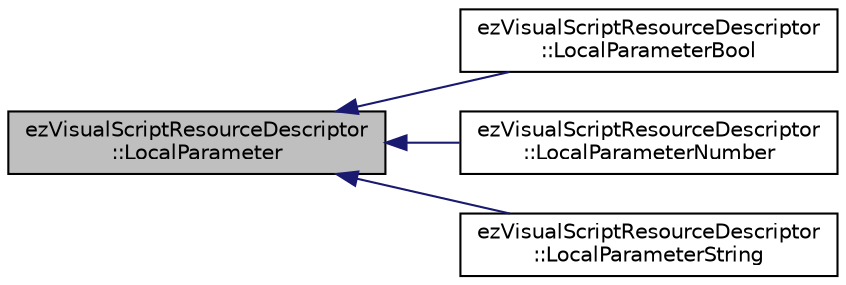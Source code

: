 digraph "ezVisualScriptResourceDescriptor::LocalParameter"
{
 // LATEX_PDF_SIZE
  edge [fontname="Helvetica",fontsize="10",labelfontname="Helvetica",labelfontsize="10"];
  node [fontname="Helvetica",fontsize="10",shape=record];
  rankdir="LR";
  Node1 [label="ezVisualScriptResourceDescriptor\l::LocalParameter",height=0.2,width=0.4,color="black", fillcolor="grey75", style="filled", fontcolor="black",tooltip=" "];
  Node1 -> Node2 [dir="back",color="midnightblue",fontsize="10",style="solid",fontname="Helvetica"];
  Node2 [label="ezVisualScriptResourceDescriptor\l::LocalParameterBool",height=0.2,width=0.4,color="black", fillcolor="white", style="filled",URL="$de/ddb/structez_visual_script_resource_descriptor_1_1_local_parameter_bool.htm",tooltip=" "];
  Node1 -> Node3 [dir="back",color="midnightblue",fontsize="10",style="solid",fontname="Helvetica"];
  Node3 [label="ezVisualScriptResourceDescriptor\l::LocalParameterNumber",height=0.2,width=0.4,color="black", fillcolor="white", style="filled",URL="$d4/d96/structez_visual_script_resource_descriptor_1_1_local_parameter_number.htm",tooltip=" "];
  Node1 -> Node4 [dir="back",color="midnightblue",fontsize="10",style="solid",fontname="Helvetica"];
  Node4 [label="ezVisualScriptResourceDescriptor\l::LocalParameterString",height=0.2,width=0.4,color="black", fillcolor="white", style="filled",URL="$d4/de3/structez_visual_script_resource_descriptor_1_1_local_parameter_string.htm",tooltip=" "];
}

